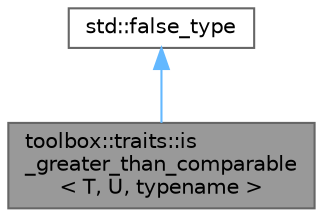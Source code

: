 digraph "toolbox::traits::is_greater_than_comparable&lt; T, U, typename &gt;"
{
 // LATEX_PDF_SIZE
  bgcolor="transparent";
  edge [fontname=Helvetica,fontsize=10,labelfontname=Helvetica,labelfontsize=10];
  node [fontname=Helvetica,fontsize=10,shape=box,height=0.2,width=0.4];
  Node1 [id="Node000001",label="toolbox::traits::is\l_greater_than_comparable\l\< T, U, typename \>",height=0.2,width=0.4,color="gray40", fillcolor="grey60", style="filled", fontcolor="black",tooltip="检查类型T和U是否支持大于运算符（>）/Check if types T and U support the greater-than operator (>)"];
  Node2 -> Node1 [id="edge1_Node000001_Node000002",dir="back",color="steelblue1",style="solid",tooltip=" "];
  Node2 [id="Node000002",label="std::false_type",height=0.2,width=0.4,color="gray40", fillcolor="white", style="filled",tooltip=" "];
}
